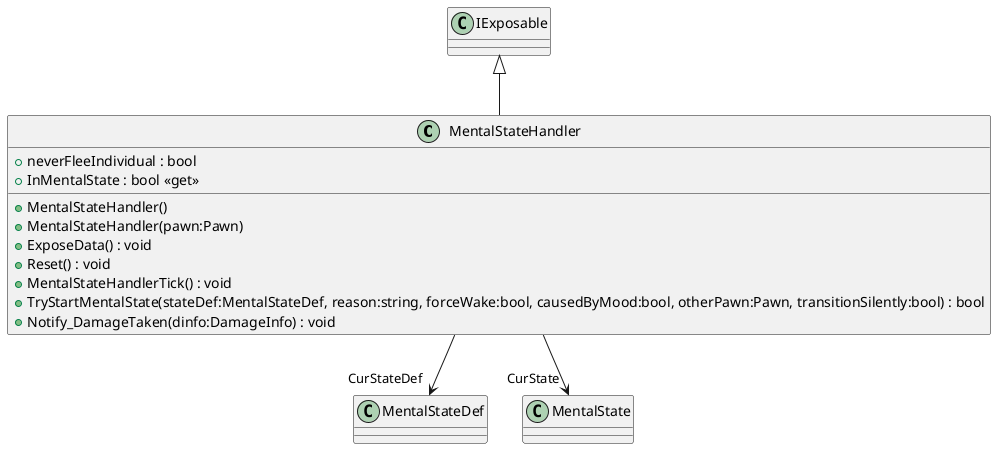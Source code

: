 @startuml
class MentalStateHandler {
    + neverFleeIndividual : bool
    + InMentalState : bool <<get>>
    + MentalStateHandler()
    + MentalStateHandler(pawn:Pawn)
    + ExposeData() : void
    + Reset() : void
    + MentalStateHandlerTick() : void
    + TryStartMentalState(stateDef:MentalStateDef, reason:string, forceWake:bool, causedByMood:bool, otherPawn:Pawn, transitionSilently:bool) : bool
    + Notify_DamageTaken(dinfo:DamageInfo) : void
}
IExposable <|-- MentalStateHandler
MentalStateHandler --> "CurStateDef" MentalStateDef
MentalStateHandler --> "CurState" MentalState
@enduml

